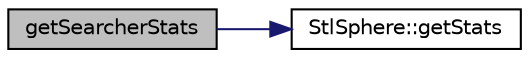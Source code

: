 digraph "getSearcherStats"
{
  edge [fontname="Helvetica",fontsize="10",labelfontname="Helvetica",labelfontsize="10"];
  node [fontname="Helvetica",fontsize="10",shape=record];
  rankdir="LR";
  Node1 [label="getSearcherStats",height=0.2,width=0.4,color="black", fillcolor="grey75", style="filled" fontcolor="black"];
  Node1 -> Node2 [color="midnightblue",fontsize="10",style="solid",fontname="Helvetica"];
  Node2 [label="StlSphere::getStats",height=0.2,width=0.4,color="black", fillcolor="white", style="filled",URL="$class_stl_sphere.html#aa283b2420bc83832593641e9068fbfc3"];
}
